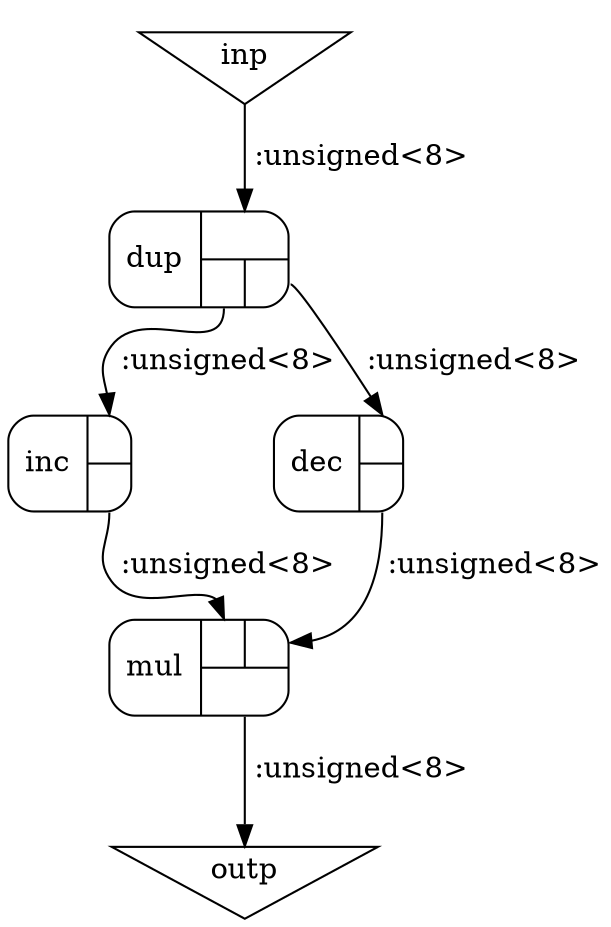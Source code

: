 digraph g {
n2 [shape=invtriangle,label="outp"];
n1 [shape=invtriangle,label="inp"];
n3 [shape=record,style=rounded,label="<id>dup|{{<e0>}|{<s0>|<s1>}}"];
n4 [shape=record,style=rounded,label="<id>inc|{{<e0>}|{<s0>}}"];
n5 [shape=record,style=rounded,label="<id>dec|{{<e0>}|{<s0>}}"];
n6 [shape=record,style=rounded,label="<id>mul|{{<e0>|<e1>}|{<s0>}}"];
n1:s0 -> n3:e0 [label=" :unsigned<8>"];
n3:s0 -> n4:e0 [label=" :unsigned<8>"];
n3:s1 -> n5:e0 [label=" :unsigned<8>"];
n4:s0 -> n6:e0 [label=" :unsigned<8>"];
n5:s0 -> n6:e1 [label=" :unsigned<8>"];
n6:s0 -> n2:e0 [label=" :unsigned<8>"];
}
